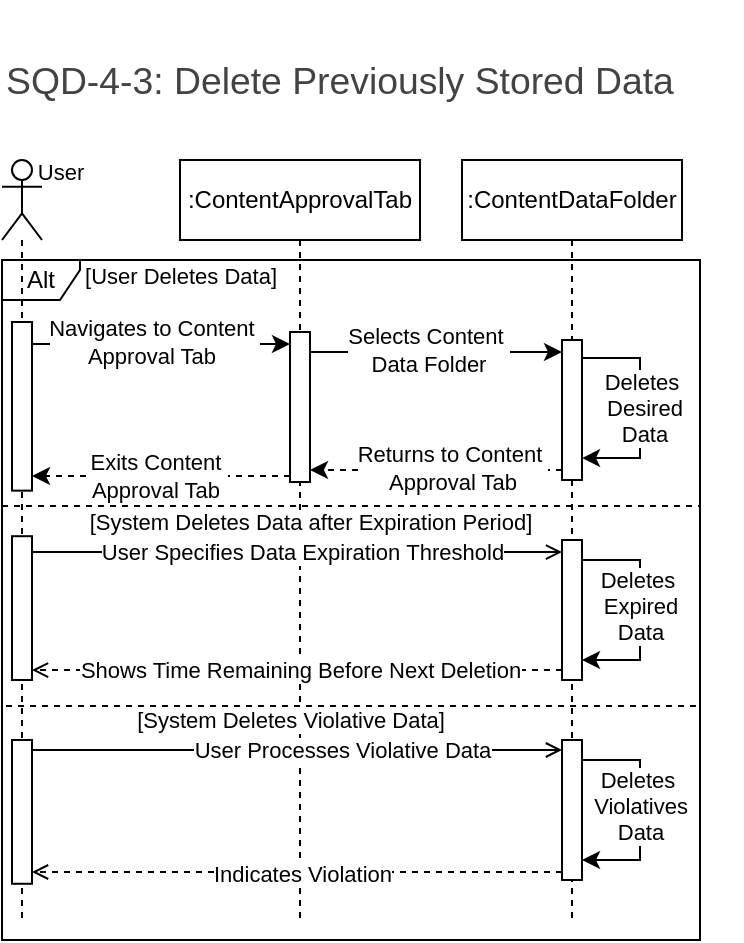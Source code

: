 <mxfile version="24.8.4">
  <diagram name="Page-1" id="4Xnhq7FAUNMDCpx05n0X">
    <mxGraphModel dx="868" dy="452" grid="1" gridSize="10" guides="1" tooltips="1" connect="1" arrows="1" fold="1" page="1" pageScale="1" pageWidth="1100" pageHeight="850" math="0" shadow="0">
      <root>
        <mxCell id="0" />
        <mxCell id="1" parent="0" />
        <mxCell id="bTBkoyc0kLt1lV2FvMyY-80" value="" style="group" parent="1" vertex="1" connectable="0">
          <mxGeometry x="280" y="110" width="120" height="380" as="geometry" />
        </mxCell>
        <mxCell id="mt74yqtBo2QoQVtlmqhJ-3" value="&lt;div&gt;&lt;span style=&quot;background-color: initial;&quot;&gt;&lt;br&gt;&lt;/span&gt;&lt;/div&gt;&lt;span style=&quot;background-color: initial;&quot;&gt;:C&lt;/span&gt;&lt;span style=&quot;background-color: initial;&quot;&gt;ontentApprovalTab&lt;/span&gt;&lt;div&gt;&lt;div&gt;&lt;span style=&quot;background-color: initial;&quot;&gt;&lt;br&gt;&lt;/span&gt;&lt;/div&gt;&lt;/div&gt;" style="shape=umlLifeline;perimeter=lifelinePerimeter;whiteSpace=wrap;html=1;container=0;dropTarget=0;collapsible=0;recursiveResize=0;outlineConnect=0;portConstraint=eastwest;newEdgeStyle={&quot;curved&quot;:0,&quot;rounded&quot;:0};" parent="bTBkoyc0kLt1lV2FvMyY-80" vertex="1">
          <mxGeometry width="120" height="380" as="geometry" />
        </mxCell>
        <mxCell id="mt74yqtBo2QoQVtlmqhJ-9" value="" style="html=1;points=[[0,0,0,0,5],[0,1,0,0,-5],[1,0,0,0,5],[1,1,0,0,-5]];perimeter=orthogonalPerimeter;outlineConnect=0;targetShapes=umlLifeline;portConstraint=eastwest;newEdgeStyle={&quot;curved&quot;:0,&quot;rounded&quot;:0};" parent="bTBkoyc0kLt1lV2FvMyY-80" vertex="1">
          <mxGeometry x="55" y="86" width="10" height="75" as="geometry" />
        </mxCell>
        <mxCell id="mt74yqtBo2QoQVtlmqhJ-10" style="edgeStyle=orthogonalEdgeStyle;rounded=0;orthogonalLoop=1;jettySize=auto;html=1;curved=0;" parent="1" edge="1">
          <mxGeometry relative="1" as="geometry">
            <Array as="points">
              <mxPoint x="270" y="202" />
              <mxPoint x="270" y="202" />
            </Array>
            <mxPoint x="206" y="202.016" as="sourcePoint" />
            <mxPoint x="335.0" y="202.016" as="targetPoint" />
          </mxGeometry>
        </mxCell>
        <mxCell id="mt74yqtBo2QoQVtlmqhJ-12" value="Navigates to Content&amp;nbsp;&lt;div&gt;Approval Tab&amp;nbsp;&lt;/div&gt;" style="edgeLabel;html=1;align=center;verticalAlign=middle;resizable=0;points=[];" parent="mt74yqtBo2QoQVtlmqhJ-10" vertex="1" connectable="0">
          <mxGeometry x="0.033" y="3" relative="1" as="geometry">
            <mxPoint x="-6" y="2" as="offset" />
          </mxGeometry>
        </mxCell>
        <mxCell id="bTBkoyc0kLt1lV2FvMyY-1" style="edgeStyle=orthogonalEdgeStyle;rounded=0;orthogonalLoop=1;jettySize=auto;html=1;curved=0;" parent="1" edge="1">
          <mxGeometry relative="1" as="geometry">
            <Array as="points">
              <mxPoint x="410" y="206" />
              <mxPoint x="410" y="206" />
            </Array>
            <mxPoint x="345.0" y="206.016" as="sourcePoint" />
            <mxPoint x="471" y="206.016" as="targetPoint" />
          </mxGeometry>
        </mxCell>
        <mxCell id="bTBkoyc0kLt1lV2FvMyY-2" value="Selects Content&amp;nbsp;&lt;div&gt;Data Folder&lt;/div&gt;" style="edgeLabel;html=1;align=center;verticalAlign=middle;resizable=0;points=[];" parent="bTBkoyc0kLt1lV2FvMyY-1" vertex="1" connectable="0">
          <mxGeometry x="-0.269" y="1" relative="1" as="geometry">
            <mxPoint x="13" as="offset" />
          </mxGeometry>
        </mxCell>
        <mxCell id="bTBkoyc0kLt1lV2FvMyY-6" style="edgeStyle=orthogonalEdgeStyle;rounded=0;orthogonalLoop=1;jettySize=auto;html=1;curved=0;dashed=1;" parent="1" edge="1">
          <mxGeometry relative="1" as="geometry">
            <Array as="points">
              <mxPoint x="410" y="265" />
              <mxPoint x="410" y="265" />
            </Array>
            <mxPoint x="471" y="265" as="sourcePoint" />
            <mxPoint x="345" y="265" as="targetPoint" />
          </mxGeometry>
        </mxCell>
        <mxCell id="bTBkoyc0kLt1lV2FvMyY-7" style="edgeStyle=orthogonalEdgeStyle;rounded=0;orthogonalLoop=1;jettySize=auto;html=1;curved=0;dashed=1;" parent="1" edge="1">
          <mxGeometry relative="1" as="geometry">
            <mxPoint x="335" y="268" as="sourcePoint" />
            <mxPoint x="206" y="268" as="targetPoint" />
            <Array as="points">
              <mxPoint x="280" y="268" />
              <mxPoint x="280" y="268" />
            </Array>
          </mxGeometry>
        </mxCell>
        <mxCell id="bTBkoyc0kLt1lV2FvMyY-10" value="Exits Content&amp;nbsp;&lt;div&gt;Approval Tab&amp;nbsp;&lt;/div&gt;" style="edgeLabel;html=1;align=center;verticalAlign=middle;resizable=0;points=[];" parent="bTBkoyc0kLt1lV2FvMyY-7" vertex="1" connectable="0">
          <mxGeometry x="0.06" y="-1" relative="1" as="geometry">
            <mxPoint x="2" y="1" as="offset" />
          </mxGeometry>
        </mxCell>
        <mxCell id="bTBkoyc0kLt1lV2FvMyY-11" value="User" style="edgeLabel;html=1;align=center;verticalAlign=middle;resizable=0;points=[];" parent="bTBkoyc0kLt1lV2FvMyY-7" vertex="1" connectable="0">
          <mxGeometry x="-0.714" y="4" relative="1" as="geometry">
            <mxPoint x="-97" y="-156" as="offset" />
          </mxGeometry>
        </mxCell>
        <mxCell id="bTBkoyc0kLt1lV2FvMyY-18" value="[User Deletes Data]" style="edgeLabel;html=1;align=center;verticalAlign=middle;resizable=0;points=[];" parent="bTBkoyc0kLt1lV2FvMyY-7" vertex="1" connectable="0">
          <mxGeometry x="-0.672" y="1" relative="1" as="geometry">
            <mxPoint x="-34" y="-101" as="offset" />
          </mxGeometry>
        </mxCell>
        <mxCell id="bTBkoyc0kLt1lV2FvMyY-8" value="Returns to Content&amp;nbsp;&lt;div&gt;Approval Tab&lt;/div&gt;" style="edgeLabel;html=1;align=center;verticalAlign=middle;resizable=0;points=[];" parent="1" vertex="1" connectable="0">
          <mxGeometry x="416" y="264" as="geometry" />
        </mxCell>
        <mxCell id="bTBkoyc0kLt1lV2FvMyY-16" value="Alt" style="shape=umlFrame;whiteSpace=wrap;html=1;pointerEvents=0;width=39;height=20;snapToPoint=0;fixDash=0;container=0;backgroundOutline=0;collapsible=0;connectable=1;" parent="1" vertex="1">
          <mxGeometry x="191" y="160" width="349" height="340" as="geometry" />
        </mxCell>
        <mxCell id="bTBkoyc0kLt1lV2FvMyY-22" value="" style="swimlane;startSize=0;container=0;dashed=1;" parent="1" vertex="1">
          <mxGeometry x="191" y="283" width="349" height="100" as="geometry" />
        </mxCell>
        <mxCell id="bTBkoyc0kLt1lV2FvMyY-23" value="[System Deletes Data after Expiration Period]" style="edgeLabel;html=1;align=center;verticalAlign=middle;resizable=0;points=[];" parent="bTBkoyc0kLt1lV2FvMyY-22" vertex="1" connectable="0">
          <mxGeometry x="154.0" y="8.0" as="geometry" />
        </mxCell>
        <mxCell id="bTBkoyc0kLt1lV2FvMyY-29" style="edgeStyle=orthogonalEdgeStyle;rounded=0;orthogonalLoop=1;jettySize=auto;html=1;curved=0;endArrow=open;endFill=0;" parent="1" edge="1">
          <mxGeometry relative="1" as="geometry">
            <mxPoint x="206" y="306.02" as="sourcePoint" />
            <Array as="points">
              <mxPoint x="340" y="306" />
              <mxPoint x="340" y="306" />
            </Array>
            <mxPoint x="471.0" y="306.02" as="targetPoint" />
          </mxGeometry>
        </mxCell>
        <mxCell id="bTBkoyc0kLt1lV2FvMyY-30" value="User Specifies Data Expiration&amp;nbsp;Threshold" style="edgeLabel;html=1;align=center;verticalAlign=middle;resizable=0;points=[];" parent="bTBkoyc0kLt1lV2FvMyY-29" vertex="1" connectable="0">
          <mxGeometry x="0.098" relative="1" as="geometry">
            <mxPoint x="-11" as="offset" />
          </mxGeometry>
        </mxCell>
        <mxCell id="bTBkoyc0kLt1lV2FvMyY-70" style="edgeStyle=orthogonalEdgeStyle;rounded=0;orthogonalLoop=1;jettySize=auto;html=1;curved=0;endArrow=open;endFill=0;dashed=1;" parent="1" edge="1">
          <mxGeometry relative="1" as="geometry">
            <mxPoint x="206" y="365.02" as="targetPoint" />
            <Array as="points">
              <mxPoint x="340" y="365" />
              <mxPoint x="340" y="365" />
            </Array>
            <mxPoint x="471.0" y="365.02" as="sourcePoint" />
          </mxGeometry>
        </mxCell>
        <mxCell id="bTBkoyc0kLt1lV2FvMyY-72" value="Shows Time Remaining Before Next Deletion" style="edgeLabel;html=1;align=center;verticalAlign=middle;resizable=0;points=[];" parent="bTBkoyc0kLt1lV2FvMyY-70" vertex="1" connectable="0">
          <mxGeometry x="0.123" y="2" relative="1" as="geometry">
            <mxPoint x="18" y="-2" as="offset" />
          </mxGeometry>
        </mxCell>
        <mxCell id="bTBkoyc0kLt1lV2FvMyY-75" value="" style="group" parent="1" vertex="1" connectable="0">
          <mxGeometry x="191" y="110" width="20" height="380" as="geometry" />
        </mxCell>
        <mxCell id="mt74yqtBo2QoQVtlmqhJ-8" value="" style="shape=umlLifeline;perimeter=lifelinePerimeter;whiteSpace=wrap;html=1;container=0;dropTarget=0;collapsible=0;recursiveResize=0;outlineConnect=0;portConstraint=eastwest;newEdgeStyle={&quot;curved&quot;:0,&quot;rounded&quot;:0};participant=umlActor;align=center;size=40;" parent="bTBkoyc0kLt1lV2FvMyY-75" vertex="1">
          <mxGeometry width="20" height="380" as="geometry" />
        </mxCell>
        <mxCell id="mt74yqtBo2QoQVtlmqhJ-4" value="" style="html=1;points=[[0,0,0,0,5],[0,1,0,0,-5],[1,0,0,0,5],[1,1,0,0,-5]];perimeter=orthogonalPerimeter;outlineConnect=0;targetShapes=umlLifeline;portConstraint=eastwest;newEdgeStyle={&quot;curved&quot;:0,&quot;rounded&quot;:0};" parent="bTBkoyc0kLt1lV2FvMyY-75" vertex="1">
          <mxGeometry x="5" y="81" width="10" height="84.32" as="geometry" />
        </mxCell>
        <mxCell id="bTBkoyc0kLt1lV2FvMyY-33" value="" style="html=1;points=[[0,0,0,0,5],[0,1,0,0,-5],[1,0,0,0,5],[1,1,0,0,-5]];perimeter=orthogonalPerimeter;outlineConnect=0;targetShapes=umlLifeline;portConstraint=eastwest;newEdgeStyle={&quot;curved&quot;:0,&quot;rounded&quot;:0};" parent="bTBkoyc0kLt1lV2FvMyY-75" vertex="1">
          <mxGeometry x="5" y="188.105" width="10" height="71.892" as="geometry" />
        </mxCell>
        <mxCell id="bTBkoyc0kLt1lV2FvMyY-81" value="" style="html=1;points=[[0,0,0,0,5],[0,1,0,0,-5],[1,0,0,0,5],[1,1,0,0,-5]];perimeter=orthogonalPerimeter;outlineConnect=0;targetShapes=umlLifeline;portConstraint=eastwest;newEdgeStyle={&quot;curved&quot;:0,&quot;rounded&quot;:0};" parent="bTBkoyc0kLt1lV2FvMyY-75" vertex="1">
          <mxGeometry x="5" y="289.995" width="10" height="71.892" as="geometry" />
        </mxCell>
        <mxCell id="bTBkoyc0kLt1lV2FvMyY-79" value="" style="group" parent="1" vertex="1" connectable="0">
          <mxGeometry x="421" y="110" width="110" height="380" as="geometry" />
        </mxCell>
        <mxCell id="mt74yqtBo2QoQVtlmqhJ-5" value=":ContentDataFolder" style="shape=umlLifeline;perimeter=lifelinePerimeter;whiteSpace=wrap;html=1;container=0;dropTarget=0;collapsible=0;recursiveResize=0;outlineConnect=0;portConstraint=eastwest;newEdgeStyle={&quot;curved&quot;:0,&quot;rounded&quot;:0};" parent="bTBkoyc0kLt1lV2FvMyY-79" vertex="1">
          <mxGeometry width="110" height="380" as="geometry" />
        </mxCell>
        <mxCell id="bTBkoyc0kLt1lV2FvMyY-76" value="" style="html=1;points=[[0,0,0,0,5],[0,1,0,0,-5],[1,0,0,0,5],[1,1,0,0,-5]];perimeter=orthogonalPerimeter;outlineConnect=0;targetShapes=umlLifeline;portConstraint=eastwest;newEdgeStyle={&quot;curved&quot;:0,&quot;rounded&quot;:0};" parent="mt74yqtBo2QoQVtlmqhJ-5" vertex="1">
          <mxGeometry x="50" y="290" width="10" height="70" as="geometry" />
        </mxCell>
        <mxCell id="bTBkoyc0kLt1lV2FvMyY-77" style="edgeStyle=orthogonalEdgeStyle;rounded=0;orthogonalLoop=1;jettySize=auto;html=1;curved=0;" parent="mt74yqtBo2QoQVtlmqhJ-5" source="bTBkoyc0kLt1lV2FvMyY-76" target="bTBkoyc0kLt1lV2FvMyY-76" edge="1">
          <mxGeometry relative="1" as="geometry">
            <mxPoint x="59" y="305.0" as="sourcePoint" />
            <mxPoint x="59" y="345.0" as="targetPoint" />
            <Array as="points">
              <mxPoint x="89" y="300" />
              <mxPoint x="89" y="350" />
            </Array>
          </mxGeometry>
        </mxCell>
        <mxCell id="bTBkoyc0kLt1lV2FvMyY-78" value="Deletes&amp;nbsp;&lt;div&gt;Violatives&lt;/div&gt;&lt;div&gt;Data&lt;/div&gt;" style="edgeLabel;html=1;align=center;verticalAlign=middle;resizable=0;points=[];" parent="bTBkoyc0kLt1lV2FvMyY-77" vertex="1" connectable="0">
          <mxGeometry x="-0.09" y="2" relative="1" as="geometry">
            <mxPoint x="-2" y="3" as="offset" />
          </mxGeometry>
        </mxCell>
        <mxCell id="mt74yqtBo2QoQVtlmqhJ-6" value="" style="html=1;points=[[0,0,0,0,5],[0,1,0,0,-5],[1,0,0,0,5],[1,1,0,0,-5]];perimeter=orthogonalPerimeter;outlineConnect=0;targetShapes=umlLifeline;portConstraint=eastwest;newEdgeStyle={&quot;curved&quot;:0,&quot;rounded&quot;:0};" parent="bTBkoyc0kLt1lV2FvMyY-79" vertex="1">
          <mxGeometry x="50" y="90" width="10" height="70" as="geometry" />
        </mxCell>
        <mxCell id="bTBkoyc0kLt1lV2FvMyY-25" value="" style="html=1;points=[[0,0,0,0,5],[0,1,0,0,-5],[1,0,0,0,5],[1,1,0,0,-5]];perimeter=orthogonalPerimeter;outlineConnect=0;targetShapes=umlLifeline;portConstraint=eastwest;newEdgeStyle={&quot;curved&quot;:0,&quot;rounded&quot;:0};" parent="bTBkoyc0kLt1lV2FvMyY-79" vertex="1">
          <mxGeometry x="50" y="190" width="10" height="70" as="geometry" />
        </mxCell>
        <mxCell id="bTBkoyc0kLt1lV2FvMyY-3" style="edgeStyle=orthogonalEdgeStyle;rounded=0;orthogonalLoop=1;jettySize=auto;html=1;curved=0;" parent="bTBkoyc0kLt1lV2FvMyY-79" edge="1">
          <mxGeometry relative="1" as="geometry">
            <mxPoint x="60" y="99.016" as="sourcePoint" />
            <mxPoint x="60" y="149.016" as="targetPoint" />
            <Array as="points">
              <mxPoint x="89" y="99" />
              <mxPoint x="89" y="149" />
            </Array>
          </mxGeometry>
        </mxCell>
        <mxCell id="bTBkoyc0kLt1lV2FvMyY-4" value="Deletes&amp;nbsp;&lt;div&gt;Desired&lt;/div&gt;&lt;div&gt;Data&lt;/div&gt;" style="edgeLabel;html=1;align=center;verticalAlign=middle;resizable=0;points=[];" parent="bTBkoyc0kLt1lV2FvMyY-3" vertex="1" connectable="0">
          <mxGeometry x="-0.09" y="2" relative="1" as="geometry">
            <mxPoint y="5" as="offset" />
          </mxGeometry>
        </mxCell>
        <mxCell id="bTBkoyc0kLt1lV2FvMyY-26" style="edgeStyle=orthogonalEdgeStyle;rounded=0;orthogonalLoop=1;jettySize=auto;html=1;curved=0;" parent="bTBkoyc0kLt1lV2FvMyY-79" source="bTBkoyc0kLt1lV2FvMyY-25" target="bTBkoyc0kLt1lV2FvMyY-25" edge="1">
          <mxGeometry relative="1" as="geometry">
            <mxPoint x="59" y="205.0" as="sourcePoint" />
            <mxPoint x="59" y="245.0" as="targetPoint" />
            <Array as="points">
              <mxPoint x="89" y="200" />
              <mxPoint x="89" y="250" />
            </Array>
          </mxGeometry>
        </mxCell>
        <mxCell id="bTBkoyc0kLt1lV2FvMyY-27" value="Deletes&amp;nbsp;&lt;div&gt;Expired&lt;/div&gt;&lt;div&gt;Data&lt;/div&gt;" style="edgeLabel;html=1;align=center;verticalAlign=middle;resizable=0;points=[];" parent="bTBkoyc0kLt1lV2FvMyY-26" vertex="1" connectable="0">
          <mxGeometry x="-0.09" y="2" relative="1" as="geometry">
            <mxPoint x="-2" y="3" as="offset" />
          </mxGeometry>
        </mxCell>
        <mxCell id="bTBkoyc0kLt1lV2FvMyY-73" value="[System Deletes Violative Data]" style="edgeLabel;html=1;align=center;verticalAlign=middle;resizable=0;points=[];" parent="1" vertex="1" connectable="0">
          <mxGeometry x="335.0" y="390.0" as="geometry" />
        </mxCell>
        <mxCell id="bTBkoyc0kLt1lV2FvMyY-82" style="edgeStyle=orthogonalEdgeStyle;rounded=0;orthogonalLoop=1;jettySize=auto;html=1;curved=0;endArrow=open;endFill=0;" parent="1" edge="1">
          <mxGeometry relative="1" as="geometry">
            <Array as="points">
              <mxPoint x="340" y="405" />
              <mxPoint x="340" y="405" />
            </Array>
            <mxPoint x="206" y="405.0" as="sourcePoint" />
            <mxPoint x="471" y="405.0" as="targetPoint" />
          </mxGeometry>
        </mxCell>
        <mxCell id="bTBkoyc0kLt1lV2FvMyY-83" value="User Processes Violative Data" style="edgeLabel;html=1;align=center;verticalAlign=middle;resizable=0;points=[];" parent="bTBkoyc0kLt1lV2FvMyY-82" vertex="1" connectable="0">
          <mxGeometry x="0.169" relative="1" as="geometry">
            <mxPoint as="offset" />
          </mxGeometry>
        </mxCell>
        <mxCell id="bTBkoyc0kLt1lV2FvMyY-84" style="edgeStyle=orthogonalEdgeStyle;rounded=0;orthogonalLoop=1;jettySize=auto;html=1;curved=0;endArrow=open;endFill=0;dashed=1;" parent="1" edge="1">
          <mxGeometry relative="1" as="geometry">
            <Array as="points">
              <mxPoint x="340" y="466" />
              <mxPoint x="340" y="466" />
            </Array>
            <mxPoint x="471" y="466.0" as="sourcePoint" />
            <mxPoint x="206" y="466.0" as="targetPoint" />
          </mxGeometry>
        </mxCell>
        <mxCell id="bTBkoyc0kLt1lV2FvMyY-86" value="Indicates Violation" style="edgeLabel;html=1;align=center;verticalAlign=middle;resizable=0;points=[];" parent="bTBkoyc0kLt1lV2FvMyY-84" vertex="1" connectable="0">
          <mxGeometry x="0.097" y="1" relative="1" as="geometry">
            <mxPoint x="15" as="offset" />
          </mxGeometry>
        </mxCell>
        <mxCell id="bTBkoyc0kLt1lV2FvMyY-87" value="&lt;b style=&quot;font-weight:normal;&quot; id=&quot;docs-internal-guid-be325c11-7fff-dd52-29ce-4bda0e180789&quot;&gt;&lt;h3 dir=&quot;ltr&quot; style=&quot;line-height:1.38;margin-top:16pt;margin-bottom:4pt;&quot;&gt;&lt;span style=&quot;font-size:14.0pt;font-family:Arial,sans-serif;color:#434343;background-color:transparent;font-weight:400;font-style:normal;font-variant:normal;text-decoration:none;vertical-align:baseline;white-space:pre;white-space:pre-wrap;&quot;&gt;SQD-4-3: Delete Previously Stored Data&amp;nbsp;&lt;/span&gt;&lt;/h3&gt;&lt;/b&gt;" style="text;whiteSpace=wrap;html=1;" parent="1" vertex="1">
          <mxGeometry x="191" y="30" width="370" height="80" as="geometry" />
        </mxCell>
      </root>
    </mxGraphModel>
  </diagram>
</mxfile>
